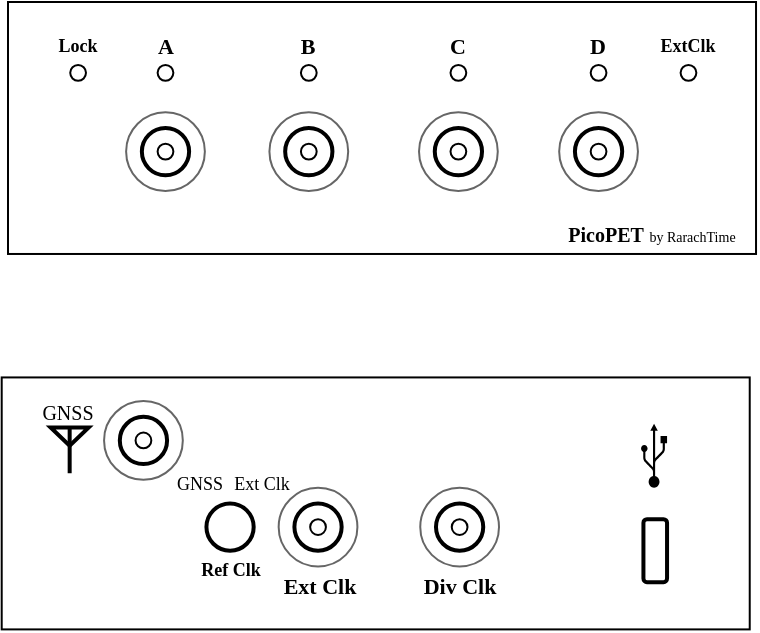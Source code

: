 <mxfile version="14.6.13" type="device"><diagram id="tWc9Yt_3UnlcmFjX_a3k" name="Page-1"><mxGraphModel dx="498" dy="376" grid="1" gridSize="10" guides="1" tooltips="1" connect="1" arrows="1" fold="1" page="1" pageScale="1" pageWidth="827" pageHeight="1169" math="0" shadow="0"><root><mxCell id="0"/><mxCell id="1" parent="0"/><mxCell id="7AhpHcFnTEkQ50lD2xIe-1" value="" style="rounded=0;whiteSpace=wrap;html=1;" vertex="1" parent="1"><mxGeometry x="196.85" y="267.716" width="374.015" height="125.984" as="geometry"/></mxCell><mxCell id="7AhpHcFnTEkQ50lD2xIe-4" value="" style="rounded=1;whiteSpace=wrap;html=1;strokeWidth=2;" vertex="1" parent="1"><mxGeometry x="517.716" y="338.582" width="11.811" height="31.496" as="geometry"/></mxCell><mxCell id="7AhpHcFnTEkQ50lD2xIe-9" value="" style="ellipse;whiteSpace=wrap;html=1;aspect=fixed;strokeWidth=2;" vertex="1" parent="1"><mxGeometry x="255.905" y="287.401" width="23.63" height="23.622" as="geometry"/></mxCell><mxCell id="7AhpHcFnTEkQ50lD2xIe-11" value="" style="ellipse;whiteSpace=wrap;html=1;aspect=fixed;strokeColor=#666666;fontColor=#333333;fillColor=none;" vertex="1" parent="1"><mxGeometry x="248.031" y="279.527" width="39.38" height="39.37" as="geometry"/></mxCell><mxCell id="7AhpHcFnTEkQ50lD2xIe-21" value="" style="ellipse;whiteSpace=wrap;html=1;aspect=fixed;" vertex="1" parent="1"><mxGeometry x="263.779" y="295.275" width="7.88" height="7.874" as="geometry"/></mxCell><mxCell id="7AhpHcFnTEkQ50lD2xIe-24" value="" style="rounded=0;whiteSpace=wrap;html=1;" vertex="1" parent="1"><mxGeometry x="200" y="80" width="374.015" height="125.984" as="geometry"/></mxCell><mxCell id="7AhpHcFnTEkQ50lD2xIe-53" value="" style="group" vertex="1" connectable="0" parent="1"><mxGeometry x="330.708" y="96.929" width="39.38" height="77.56" as="geometry"/></mxCell><mxCell id="7AhpHcFnTEkQ50lD2xIe-54" value="" style="ellipse;whiteSpace=wrap;html=1;aspect=fixed;fontStyle=0" vertex="1" parent="7AhpHcFnTEkQ50lD2xIe-53"><mxGeometry x="15.75" y="14.564" width="7.88" height="7.874" as="geometry"/></mxCell><mxCell id="7AhpHcFnTEkQ50lD2xIe-55" value="" style="ellipse;whiteSpace=wrap;html=1;aspect=fixed;strokeWidth=2;fontStyle=0" vertex="1" parent="7AhpHcFnTEkQ50lD2xIe-53"><mxGeometry x="7.875" y="46.06" width="23.63" height="23.622" as="geometry"/></mxCell><mxCell id="7AhpHcFnTEkQ50lD2xIe-56" value="" style="ellipse;whiteSpace=wrap;html=1;aspect=fixed;strokeColor=#666666;fontColor=#333333;fillColor=none;fontStyle=0" vertex="1" parent="7AhpHcFnTEkQ50lD2xIe-53"><mxGeometry y="38.19" width="39.38" height="39.37" as="geometry"/></mxCell><mxCell id="7AhpHcFnTEkQ50lD2xIe-57" value="B" style="text;html=1;strokeColor=none;fillColor=none;align=center;verticalAlign=middle;whiteSpace=wrap;rounded=0;fontSize=11;fontStyle=1;fontFamily=Tahoma;" vertex="1" parent="7AhpHcFnTEkQ50lD2xIe-53"><mxGeometry x="4.5" width="30" height="10" as="geometry"/></mxCell><mxCell id="7AhpHcFnTEkQ50lD2xIe-58" value="" style="ellipse;whiteSpace=wrap;html=1;aspect=fixed;fontStyle=0" vertex="1" parent="7AhpHcFnTEkQ50lD2xIe-53"><mxGeometry x="15.75" y="53.934" width="7.88" height="7.874" as="geometry"/></mxCell><mxCell id="7AhpHcFnTEkQ50lD2xIe-59" value="" style="group" vertex="1" connectable="0" parent="1"><mxGeometry x="405.511" y="96.929" width="39.38" height="77.56" as="geometry"/></mxCell><mxCell id="7AhpHcFnTEkQ50lD2xIe-60" value="" style="ellipse;whiteSpace=wrap;html=1;aspect=fixed;fontStyle=0" vertex="1" parent="7AhpHcFnTEkQ50lD2xIe-59"><mxGeometry x="15.75" y="14.564" width="7.88" height="7.874" as="geometry"/></mxCell><mxCell id="7AhpHcFnTEkQ50lD2xIe-61" value="" style="ellipse;whiteSpace=wrap;html=1;aspect=fixed;strokeWidth=2;fontStyle=0" vertex="1" parent="7AhpHcFnTEkQ50lD2xIe-59"><mxGeometry x="7.875" y="46.06" width="23.63" height="23.622" as="geometry"/></mxCell><mxCell id="7AhpHcFnTEkQ50lD2xIe-62" value="" style="ellipse;whiteSpace=wrap;html=1;aspect=fixed;strokeColor=#666666;fontColor=#333333;fillColor=none;fontStyle=0" vertex="1" parent="7AhpHcFnTEkQ50lD2xIe-59"><mxGeometry y="38.19" width="39.38" height="39.37" as="geometry"/></mxCell><mxCell id="7AhpHcFnTEkQ50lD2xIe-63" value="C" style="text;html=1;strokeColor=none;fillColor=none;align=center;verticalAlign=middle;whiteSpace=wrap;rounded=0;fontSize=11;fontStyle=1;fontFamily=Tahoma;" vertex="1" parent="7AhpHcFnTEkQ50lD2xIe-59"><mxGeometry x="4.5" width="30" height="10" as="geometry"/></mxCell><mxCell id="7AhpHcFnTEkQ50lD2xIe-64" value="" style="ellipse;whiteSpace=wrap;html=1;aspect=fixed;fontStyle=0" vertex="1" parent="7AhpHcFnTEkQ50lD2xIe-59"><mxGeometry x="15.75" y="53.934" width="7.88" height="7.874" as="geometry"/></mxCell><mxCell id="7AhpHcFnTEkQ50lD2xIe-65" value="" style="group;fontSize=14;" vertex="1" connectable="0" parent="1"><mxGeometry x="475.59" y="96.929" width="39.38" height="77.56" as="geometry"/></mxCell><mxCell id="7AhpHcFnTEkQ50lD2xIe-66" value="" style="ellipse;whiteSpace=wrap;html=1;aspect=fixed;fontStyle=0" vertex="1" parent="7AhpHcFnTEkQ50lD2xIe-65"><mxGeometry x="15.75" y="14.564" width="7.88" height="7.874" as="geometry"/></mxCell><mxCell id="7AhpHcFnTEkQ50lD2xIe-67" value="" style="ellipse;whiteSpace=wrap;html=1;aspect=fixed;strokeWidth=2;fontStyle=0" vertex="1" parent="7AhpHcFnTEkQ50lD2xIe-65"><mxGeometry x="7.875" y="46.06" width="23.63" height="23.622" as="geometry"/></mxCell><mxCell id="7AhpHcFnTEkQ50lD2xIe-68" value="" style="ellipse;whiteSpace=wrap;html=1;aspect=fixed;strokeColor=#666666;fontColor=#333333;fillColor=none;fontStyle=0" vertex="1" parent="7AhpHcFnTEkQ50lD2xIe-65"><mxGeometry y="38.19" width="39.38" height="39.37" as="geometry"/></mxCell><mxCell id="7AhpHcFnTEkQ50lD2xIe-69" value="D" style="text;html=1;strokeColor=none;fillColor=none;align=center;verticalAlign=middle;whiteSpace=wrap;rounded=0;fontSize=11;fontStyle=1;fontFamily=Tahoma;" vertex="1" parent="7AhpHcFnTEkQ50lD2xIe-65"><mxGeometry x="4.5" width="30" height="10" as="geometry"/></mxCell><mxCell id="7AhpHcFnTEkQ50lD2xIe-70" value="" style="ellipse;whiteSpace=wrap;html=1;aspect=fixed;fontStyle=0" vertex="1" parent="7AhpHcFnTEkQ50lD2xIe-65"><mxGeometry x="15.75" y="53.934" width="7.88" height="7.874" as="geometry"/></mxCell><mxCell id="7AhpHcFnTEkQ50lD2xIe-71" value="" style="group" vertex="1" connectable="0" parent="1"><mxGeometry x="259.055" y="96.929" width="39.38" height="77.56" as="geometry"/></mxCell><mxCell id="7AhpHcFnTEkQ50lD2xIe-25" value="" style="ellipse;whiteSpace=wrap;html=1;aspect=fixed;fontStyle=0" vertex="1" parent="7AhpHcFnTEkQ50lD2xIe-71"><mxGeometry x="15.75" y="14.564" width="7.88" height="7.874" as="geometry"/></mxCell><mxCell id="7AhpHcFnTEkQ50lD2xIe-26" value="" style="ellipse;whiteSpace=wrap;html=1;aspect=fixed;strokeWidth=2;fontStyle=0" vertex="1" parent="7AhpHcFnTEkQ50lD2xIe-71"><mxGeometry x="7.875" y="46.06" width="23.63" height="23.622" as="geometry"/></mxCell><mxCell id="7AhpHcFnTEkQ50lD2xIe-27" value="" style="ellipse;whiteSpace=wrap;html=1;aspect=fixed;strokeColor=#666666;fontColor=#333333;fillColor=none;fontStyle=0" vertex="1" parent="7AhpHcFnTEkQ50lD2xIe-71"><mxGeometry y="38.19" width="39.38" height="39.37" as="geometry"/></mxCell><mxCell id="7AhpHcFnTEkQ50lD2xIe-28" value="A" style="text;html=1;strokeColor=none;fillColor=none;align=center;verticalAlign=middle;whiteSpace=wrap;rounded=0;fontSize=11;fontStyle=1;fontFamily=Tahoma;" vertex="1" parent="7AhpHcFnTEkQ50lD2xIe-71"><mxGeometry x="4.5" width="30" height="10" as="geometry"/></mxCell><mxCell id="7AhpHcFnTEkQ50lD2xIe-30" value="" style="ellipse;whiteSpace=wrap;html=1;aspect=fixed;fontStyle=0" vertex="1" parent="7AhpHcFnTEkQ50lD2xIe-71"><mxGeometry x="15.75" y="53.934" width="7.88" height="7.874" as="geometry"/></mxCell><mxCell id="7AhpHcFnTEkQ50lD2xIe-74" value="&lt;font style=&quot;font-size: 10px&quot;&gt;PicoPET&lt;/font&gt; &lt;span style=&quot;font-weight: normal&quot;&gt;&lt;font style=&quot;font-size: 7px&quot;&gt;by RarachTime&lt;/font&gt;&lt;/span&gt;" style="text;html=1;strokeColor=none;fillColor=none;align=center;verticalAlign=middle;whiteSpace=wrap;rounded=0;fontSize=11;fontStyle=1;fontFamily=Verdana;" vertex="1" parent="1"><mxGeometry x="470" y="185.98" width="104.02" height="20" as="geometry"/></mxCell><mxCell id="7AhpHcFnTEkQ50lD2xIe-75" value="" style="shape=mxgraph.signs.tech.usb;html=1;pointerEvents=1;fillColor=#000000;strokeColor=none;verticalLabelPosition=bottom;verticalAlign=top;align=center;fontFamily=Tahoma;fontSize=11;" vertex="1" parent="1"><mxGeometry x="516.53" y="290.84" width="13" height="32" as="geometry"/></mxCell><mxCell id="7AhpHcFnTEkQ50lD2xIe-77" value="" style="group" vertex="1" connectable="0" parent="1"><mxGeometry x="405.511" y="322.834" width="50" height="59.37" as="geometry"/></mxCell><mxCell id="7AhpHcFnTEkQ50lD2xIe-3" value="" style="ellipse;whiteSpace=wrap;html=1;aspect=fixed;strokeWidth=2;" vertex="1" parent="7AhpHcFnTEkQ50lD2xIe-77"><mxGeometry x="8.489" y="7.876" width="23.622" height="23.62" as="geometry"/></mxCell><mxCell id="7AhpHcFnTEkQ50lD2xIe-15" value="" style="ellipse;whiteSpace=wrap;html=1;aspect=fixed;strokeColor=#666666;fontColor=#333333;fillColor=none;" vertex="1" parent="7AhpHcFnTEkQ50lD2xIe-77"><mxGeometry x="0.615" width="39.38" height="39.37" as="geometry"/></mxCell><mxCell id="7AhpHcFnTEkQ50lD2xIe-19" value="Div Clk" style="text;html=1;strokeColor=none;fillColor=none;align=center;verticalAlign=middle;whiteSpace=wrap;rounded=0;fontSize=11;fontStyle=1;fontFamily=Tahoma;textDirection=rtl;" vertex="1" parent="7AhpHcFnTEkQ50lD2xIe-77"><mxGeometry x="-5" y="39.37" width="50" height="20" as="geometry"/></mxCell><mxCell id="7AhpHcFnTEkQ50lD2xIe-22" value="" style="ellipse;whiteSpace=wrap;html=1;aspect=fixed;" vertex="1" parent="7AhpHcFnTEkQ50lD2xIe-77"><mxGeometry x="16.36" y="15.754" width="7.88" height="7.874" as="geometry"/></mxCell><mxCell id="7AhpHcFnTEkQ50lD2xIe-12" value="ExtClk" style="text;html=1;strokeColor=none;fillColor=none;align=center;verticalAlign=middle;whiteSpace=wrap;rounded=0;fontSize=9;fontStyle=1;fontFamily=Verdana;" vertex="1" parent="1"><mxGeometry x="520.341" y="92.487" width="40" height="20" as="geometry"/></mxCell><mxCell id="7AhpHcFnTEkQ50lD2xIe-8" value="" style="ellipse;whiteSpace=wrap;html=1;aspect=fixed;" vertex="1" parent="1"><mxGeometry x="536.302" y="111.492" width="7.88" height="7.874" as="geometry"/></mxCell><mxCell id="7AhpHcFnTEkQ50lD2xIe-2" value="" style="ellipse;whiteSpace=wrap;html=1;aspect=fixed;" vertex="1" parent="1"><mxGeometry x="231.116" y="111.49" width="7.88" height="7.874" as="geometry"/></mxCell><mxCell id="7AhpHcFnTEkQ50lD2xIe-16" value="Lock" style="text;html=1;strokeColor=none;fillColor=none;align=center;verticalAlign=middle;whiteSpace=wrap;rounded=0;fontSize=9;fontStyle=1;fontFamily=Tahoma;" vertex="1" parent="1"><mxGeometry x="210.056" y="92.487" width="50" height="20" as="geometry"/></mxCell><mxCell id="7AhpHcFnTEkQ50lD2xIe-88" value="" style="group" vertex="1" connectable="0" parent="1"><mxGeometry x="210.0" y="275.997" width="40" height="40.623" as="geometry"/></mxCell><mxCell id="7AhpHcFnTEkQ50lD2xIe-20" value="&lt;span style=&quot;font-weight: normal; font-size: 10px;&quot;&gt;GNSS&lt;/span&gt;" style="text;html=1;strokeColor=none;fillColor=none;align=center;verticalAlign=middle;whiteSpace=wrap;rounded=0;fontSize=10;fontStyle=1;fontFamily=Tahoma;" vertex="1" parent="7AhpHcFnTEkQ50lD2xIe-88"><mxGeometry y="-1" width="40" height="20" as="geometry"/></mxCell><mxCell id="7AhpHcFnTEkQ50lD2xIe-76" value="" style="verticalLabelPosition=bottom;shadow=0;dashed=0;align=center;html=1;verticalAlign=top;shape=mxgraph.electrical.radio.aerial_-_antenna_2;fontFamily=Tahoma;fontSize=11;strokeWidth=2;fillColor=none;" vertex="1" parent="7AhpHcFnTEkQ50lD2xIe-88"><mxGeometry x="11.33" y="16.623" width="19" height="23" as="geometry"/></mxCell><mxCell id="7AhpHcFnTEkQ50lD2xIe-79" value="" style="ellipse;whiteSpace=wrap;html=1;aspect=fixed;fontFamily=Tahoma;fontSize=11;strokeWidth=2;fillColor=none;" vertex="1" parent="1"><mxGeometry x="299.212" y="330.708" width="23.622" height="23.63" as="geometry"/></mxCell><mxCell id="7AhpHcFnTEkQ50lD2xIe-89" value="&lt;b&gt;Ref Clk&lt;/b&gt;" style="text;html=1;strokeColor=none;fillColor=none;align=center;verticalAlign=middle;whiteSpace=wrap;rounded=0;fontSize=9;fontStyle=0;fontFamily=Tahoma;" vertex="1" parent="1"><mxGeometry x="288.6" y="354.34" width="44.85" height="20" as="geometry"/></mxCell><mxCell id="7AhpHcFnTEkQ50lD2xIe-82" value="GNSS" style="text;html=1;strokeColor=none;fillColor=none;align=center;verticalAlign=middle;whiteSpace=wrap;rounded=0;fontSize=9;fontStyle=0;fontFamily=Tahoma;" vertex="1" parent="1"><mxGeometry x="269.86" y="311.02" width="52.2" height="20" as="geometry"/></mxCell><mxCell id="7AhpHcFnTEkQ50lD2xIe-92" value="" style="group" vertex="1" connectable="0" parent="1"><mxGeometry x="330.708" y="322.834" width="72.572" height="59.369" as="geometry"/></mxCell><mxCell id="7AhpHcFnTEkQ50lD2xIe-85" value="Ext Clk" style="text;html=1;strokeColor=none;fillColor=none;align=center;verticalAlign=middle;whiteSpace=wrap;rounded=0;fontSize=11;fontStyle=1;fontFamily=Tahoma;" vertex="1" parent="7AhpHcFnTEkQ50lD2xIe-92"><mxGeometry y="39.369" width="50" height="20" as="geometry"/></mxCell><mxCell id="7AhpHcFnTEkQ50lD2xIe-6" value="" style="ellipse;whiteSpace=wrap;html=1;aspect=fixed;strokeWidth=2;" vertex="1" parent="7AhpHcFnTEkQ50lD2xIe-92"><mxGeometry x="12.494" y="7.872" width="23.622" height="23.62" as="geometry"/></mxCell><mxCell id="7AhpHcFnTEkQ50lD2xIe-13" value="" style="ellipse;whiteSpace=wrap;html=1;aspect=fixed;strokeColor=#666666;fontColor=#333333;fillColor=none;" vertex="1" parent="7AhpHcFnTEkQ50lD2xIe-92"><mxGeometry x="4.62" width="39.38" height="39.37" as="geometry"/></mxCell><mxCell id="7AhpHcFnTEkQ50lD2xIe-23" value="" style="ellipse;whiteSpace=wrap;html=1;aspect=fixed;" vertex="1" parent="7AhpHcFnTEkQ50lD2xIe-92"><mxGeometry x="20.37" y="15.754" width="7.88" height="7.874" as="geometry"/></mxCell><mxCell id="7AhpHcFnTEkQ50lD2xIe-81" value="Ext Clk" style="text;html=1;strokeColor=none;fillColor=none;align=center;verticalAlign=middle;whiteSpace=wrap;rounded=0;fontSize=9;fontStyle=0;fontFamily=Tahoma;" vertex="1" parent="1"><mxGeometry x="307.76" y="311.023" width="38.24" height="20" as="geometry"/></mxCell></root></mxGraphModel></diagram></mxfile>